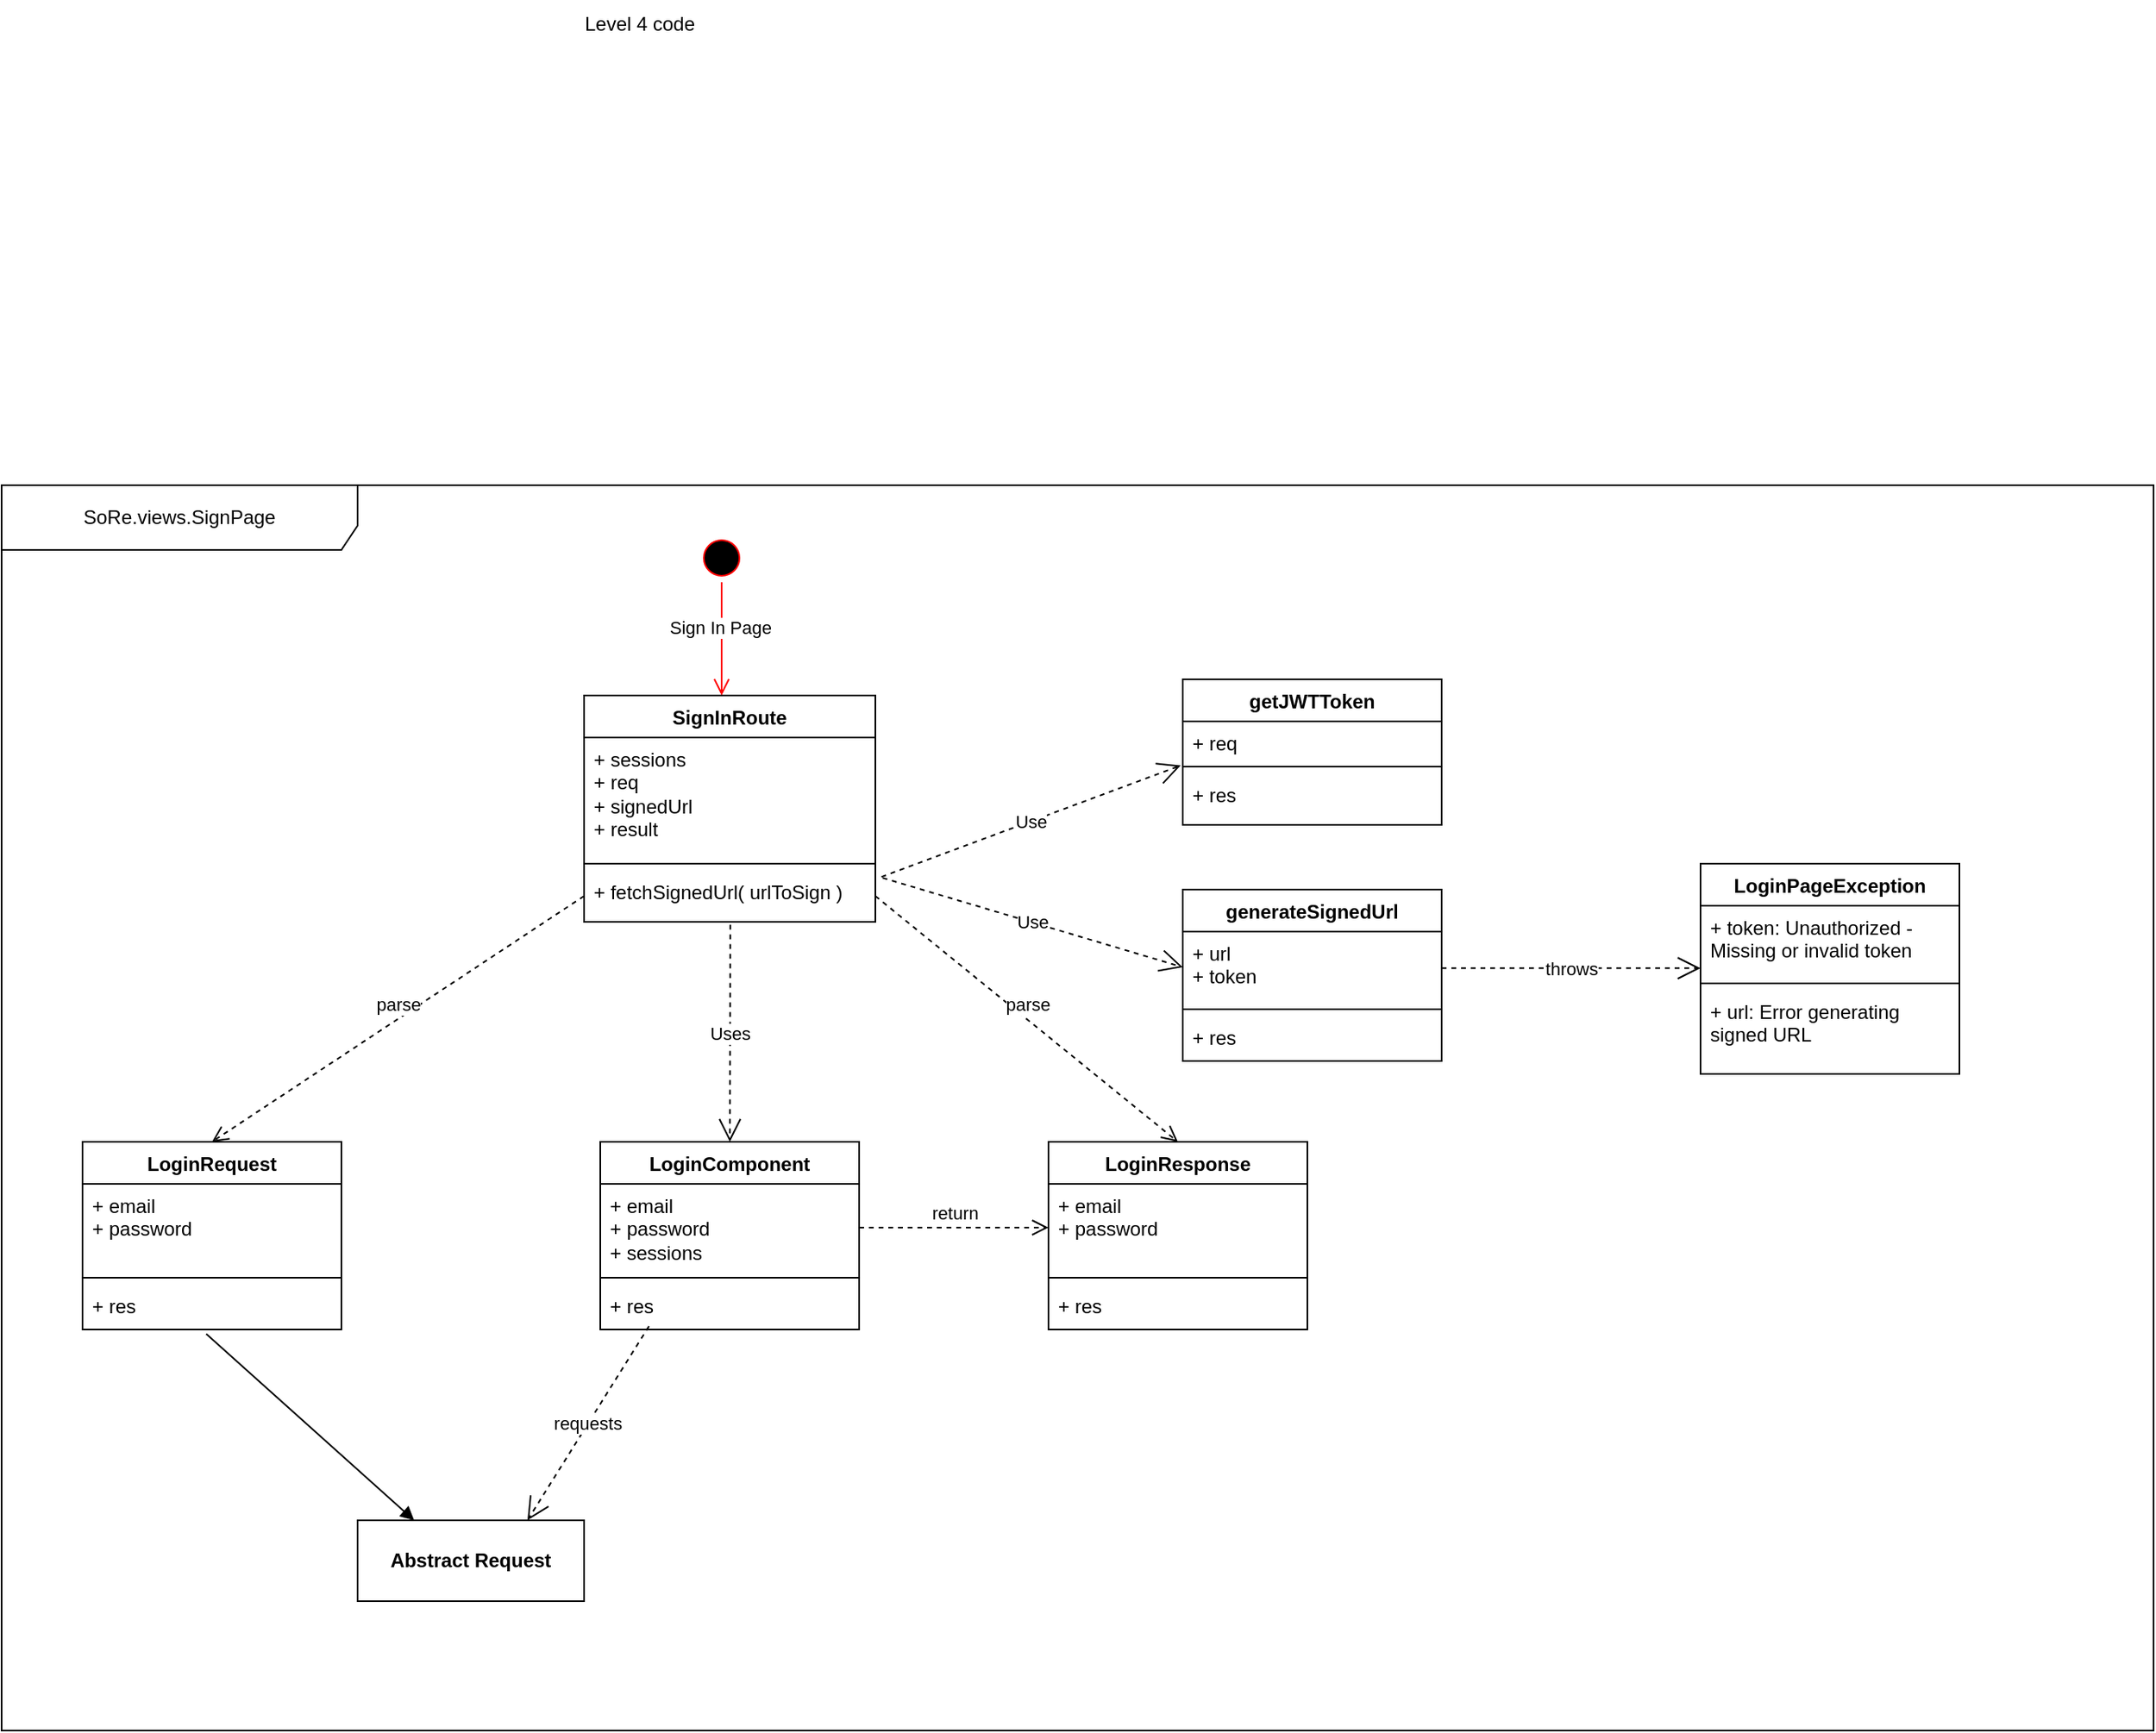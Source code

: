 <mxfile version="22.1.22" type="embed">
  <diagram name="Page-1" id="Login-Flow">
    <mxGraphModel dx="966" dy="1805" grid="1" gridSize="10" guides="1" tooltips="1" connect="1" arrows="1" fold="1" page="1" pageScale="1" pageWidth="827" pageHeight="1169" math="0" shadow="0">
      <root>
        <mxCell id="0" />
        <mxCell id="1" parent="0" />
        <mxCell id="arrow1" style="edgeStyle=orthogonalEdgeStyle;rounded=0;orthogonalLoop=1;jettySize=auto;html=1;" parent="1" edge="1">
          <mxGeometry relative="1" as="geometry" />
        </mxCell>
        <mxCell id="6" value="SoRe.views.SignPage" style="shape=umlFrame;whiteSpace=wrap;html=1;pointerEvents=0;width=220;height=40;" parent="1" vertex="1">
          <mxGeometry x="20" y="-850" width="1330" height="770" as="geometry" />
        </mxCell>
        <mxCell id="8" value="Level 4 code" style="text;html=1;align=center;verticalAlign=middle;resizable=0;points=[];autosize=1;strokeColor=none;fillColor=none;" parent="1" vertex="1">
          <mxGeometry x="369" y="-1150" width="90" height="30" as="geometry" />
        </mxCell>
        <mxCell id="9" value="" style="ellipse;html=1;shape=startState;fillColor=#000000;strokeColor=#ff0000;" parent="1" vertex="1">
          <mxGeometry x="450" y="-820" width="30" height="30" as="geometry" />
        </mxCell>
        <mxCell id="10" value="" style="edgeStyle=orthogonalEdgeStyle;html=1;verticalAlign=bottom;endArrow=open;endSize=8;strokeColor=#ff0000;rounded=0;" parent="1" source="9" edge="1">
          <mxGeometry relative="1" as="geometry">
            <mxPoint x="465" y="-720" as="targetPoint" />
          </mxGeometry>
        </mxCell>
        <mxCell id="11" value="Sign In Page" style="edgeLabel;html=1;align=center;verticalAlign=middle;resizable=0;points=[];" parent="10" vertex="1" connectable="0">
          <mxGeometry x="-0.226" y="-1" relative="1" as="geometry">
            <mxPoint as="offset" />
          </mxGeometry>
        </mxCell>
        <mxCell id="16" value="SignInRoute" style="swimlane;fontStyle=1;align=center;verticalAlign=top;childLayout=stackLayout;horizontal=1;startSize=26;horizontalStack=0;resizeParent=1;resizeParentMax=0;resizeLast=0;collapsible=1;marginBottom=0;whiteSpace=wrap;html=1;" parent="1" vertex="1">
          <mxGeometry x="380" y="-720" width="180" height="140" as="geometry" />
        </mxCell>
        <mxCell id="17" value="+ sessions&lt;br&gt;+ req&lt;br&gt;+&amp;nbsp;signedUrl&lt;br&gt;+ result" style="text;strokeColor=none;fillColor=none;align=left;verticalAlign=top;spacingLeft=4;spacingRight=4;overflow=hidden;rotatable=0;points=[[0,0.5],[1,0.5]];portConstraint=eastwest;whiteSpace=wrap;html=1;" parent="16" vertex="1">
          <mxGeometry y="26" width="180" height="74" as="geometry" />
        </mxCell>
        <mxCell id="18" value="" style="line;strokeWidth=1;fillColor=none;align=left;verticalAlign=middle;spacingTop=-1;spacingLeft=3;spacingRight=3;rotatable=0;labelPosition=right;points=[];portConstraint=eastwest;strokeColor=inherit;" parent="16" vertex="1">
          <mxGeometry y="100" width="180" height="8" as="geometry" />
        </mxCell>
        <mxCell id="19" value="+ fetchSignedUrl( urlToSign )" style="text;strokeColor=none;fillColor=none;align=left;verticalAlign=top;spacingLeft=4;spacingRight=4;overflow=hidden;rotatable=0;points=[[0,0.5],[1,0.5]];portConstraint=eastwest;whiteSpace=wrap;html=1;" parent="16" vertex="1">
          <mxGeometry y="108" width="180" height="32" as="geometry" />
        </mxCell>
        <mxCell id="20" value="getJWTToken" style="swimlane;fontStyle=1;align=center;verticalAlign=top;childLayout=stackLayout;horizontal=1;startSize=26;horizontalStack=0;resizeParent=1;resizeParentMax=0;resizeLast=0;collapsible=1;marginBottom=0;whiteSpace=wrap;html=1;" parent="1" vertex="1">
          <mxGeometry x="750" y="-730" width="160" height="90" as="geometry" />
        </mxCell>
        <mxCell id="21" value="+ req" style="text;strokeColor=none;fillColor=none;align=left;verticalAlign=top;spacingLeft=4;spacingRight=4;overflow=hidden;rotatable=0;points=[[0,0.5],[1,0.5]];portConstraint=eastwest;whiteSpace=wrap;html=1;" parent="20" vertex="1">
          <mxGeometry y="26" width="160" height="24" as="geometry" />
        </mxCell>
        <mxCell id="22" value="" style="line;strokeWidth=1;fillColor=none;align=left;verticalAlign=middle;spacingTop=-1;spacingLeft=3;spacingRight=3;rotatable=0;labelPosition=right;points=[];portConstraint=eastwest;strokeColor=inherit;" parent="20" vertex="1">
          <mxGeometry y="50" width="160" height="8" as="geometry" />
        </mxCell>
        <mxCell id="23" value="+ res" style="text;strokeColor=none;fillColor=none;align=left;verticalAlign=top;spacingLeft=4;spacingRight=4;overflow=hidden;rotatable=0;points=[[0,0.5],[1,0.5]];portConstraint=eastwest;whiteSpace=wrap;html=1;" parent="20" vertex="1">
          <mxGeometry y="58" width="160" height="32" as="geometry" />
        </mxCell>
        <mxCell id="30" value="Use" style="endArrow=open;endSize=12;dashed=1;html=1;rounded=0;exitX=1.021;exitY=0.13;exitDx=0;exitDy=0;exitPerimeter=0;entryX=-0.008;entryY=-0.147;entryDx=0;entryDy=0;entryPerimeter=0;" parent="1" source="19" target="23" edge="1">
          <mxGeometry width="160" relative="1" as="geometry">
            <mxPoint x="480" y="-490" as="sourcePoint" />
            <mxPoint x="640" y="-490" as="targetPoint" />
          </mxGeometry>
        </mxCell>
        <mxCell id="31" value="generateSignedUrl" style="swimlane;fontStyle=1;align=center;verticalAlign=top;childLayout=stackLayout;horizontal=1;startSize=26;horizontalStack=0;resizeParent=1;resizeParentMax=0;resizeLast=0;collapsible=1;marginBottom=0;whiteSpace=wrap;html=1;" parent="1" vertex="1">
          <mxGeometry x="750" y="-600" width="160" height="106" as="geometry" />
        </mxCell>
        <mxCell id="32" value="+ url&lt;br&gt;+ token" style="text;strokeColor=none;fillColor=none;align=left;verticalAlign=top;spacingLeft=4;spacingRight=4;overflow=hidden;rotatable=0;points=[[0,0.5],[1,0.5]];portConstraint=eastwest;whiteSpace=wrap;html=1;" parent="31" vertex="1">
          <mxGeometry y="26" width="160" height="44" as="geometry" />
        </mxCell>
        <mxCell id="33" value="" style="line;strokeWidth=1;fillColor=none;align=left;verticalAlign=middle;spacingTop=-1;spacingLeft=3;spacingRight=3;rotatable=0;labelPosition=right;points=[];portConstraint=eastwest;strokeColor=inherit;" parent="31" vertex="1">
          <mxGeometry y="70" width="160" height="8" as="geometry" />
        </mxCell>
        <mxCell id="34" value="+ res" style="text;strokeColor=none;fillColor=none;align=left;verticalAlign=top;spacingLeft=4;spacingRight=4;overflow=hidden;rotatable=0;points=[[0,0.5],[1,0.5]];portConstraint=eastwest;whiteSpace=wrap;html=1;" parent="31" vertex="1">
          <mxGeometry y="78" width="160" height="28" as="geometry" />
        </mxCell>
        <mxCell id="35" value="Use" style="endArrow=open;endSize=12;dashed=1;html=1;rounded=0;exitX=1.025;exitY=0.15;exitDx=0;exitDy=0;exitPerimeter=0;entryX=0;entryY=0.5;entryDx=0;entryDy=0;" parent="1" source="19" target="32" edge="1">
          <mxGeometry width="160" relative="1" as="geometry">
            <mxPoint x="553" y="-607" as="sourcePoint" />
            <mxPoint x="759" y="-667" as="targetPoint" />
          </mxGeometry>
        </mxCell>
        <mxCell id="37" value="throws" style="endArrow=open;endSize=12;dashed=1;html=1;rounded=0;" parent="1" edge="1">
          <mxGeometry width="160" relative="1" as="geometry">
            <mxPoint x="910" y="-551.38" as="sourcePoint" />
            <mxPoint x="1070" y="-551.38" as="targetPoint" />
          </mxGeometry>
        </mxCell>
        <mxCell id="38" value="LoginPageException" style="swimlane;fontStyle=1;align=center;verticalAlign=top;childLayout=stackLayout;horizontal=1;startSize=26;horizontalStack=0;resizeParent=1;resizeParentMax=0;resizeLast=0;collapsible=1;marginBottom=0;whiteSpace=wrap;html=1;" parent="1" vertex="1">
          <mxGeometry x="1070" y="-616" width="160" height="130" as="geometry" />
        </mxCell>
        <mxCell id="39" value="+ token:&amp;nbsp;Unauthorized - Missing or invalid token" style="text;strokeColor=none;fillColor=none;align=left;verticalAlign=top;spacingLeft=4;spacingRight=4;overflow=hidden;rotatable=0;points=[[0,0.5],[1,0.5]];portConstraint=eastwest;whiteSpace=wrap;html=1;" parent="38" vertex="1">
          <mxGeometry y="26" width="160" height="44" as="geometry" />
        </mxCell>
        <mxCell id="40" value="" style="line;strokeWidth=1;fillColor=none;align=left;verticalAlign=middle;spacingTop=-1;spacingLeft=3;spacingRight=3;rotatable=0;labelPosition=right;points=[];portConstraint=eastwest;strokeColor=inherit;" parent="38" vertex="1">
          <mxGeometry y="70" width="160" height="8" as="geometry" />
        </mxCell>
        <mxCell id="41" value="+ url:&amp;nbsp;Error generating signed URL" style="text;strokeColor=none;fillColor=none;align=left;verticalAlign=top;spacingLeft=4;spacingRight=4;overflow=hidden;rotatable=0;points=[[0,0.5],[1,0.5]];portConstraint=eastwest;whiteSpace=wrap;html=1;" parent="38" vertex="1">
          <mxGeometry y="78" width="160" height="52" as="geometry" />
        </mxCell>
        <mxCell id="42" value="parse" style="html=1;verticalAlign=bottom;endArrow=open;dashed=1;endSize=8;curved=0;rounded=0;exitX=0;exitY=0.5;exitDx=0;exitDy=0;entryX=0.5;entryY=0;entryDx=0;entryDy=0;" parent="1" source="19" target="48" edge="1">
          <mxGeometry relative="1" as="geometry">
            <mxPoint x="440" y="-400" as="sourcePoint" />
            <mxPoint x="408.96" y="-378.6" as="targetPoint" />
          </mxGeometry>
        </mxCell>
        <mxCell id="48" value="LoginRequest" style="swimlane;fontStyle=1;align=center;verticalAlign=top;childLayout=stackLayout;horizontal=1;startSize=26;horizontalStack=0;resizeParent=1;resizeParentMax=0;resizeLast=0;collapsible=1;marginBottom=0;whiteSpace=wrap;html=1;" parent="1" vertex="1">
          <mxGeometry x="70" y="-444" width="160" height="116" as="geometry" />
        </mxCell>
        <mxCell id="49" value="+ email&lt;br&gt;+ password" style="text;strokeColor=none;fillColor=none;align=left;verticalAlign=top;spacingLeft=4;spacingRight=4;overflow=hidden;rotatable=0;points=[[0,0.5],[1,0.5]];portConstraint=eastwest;whiteSpace=wrap;html=1;" parent="48" vertex="1">
          <mxGeometry y="26" width="160" height="54" as="geometry" />
        </mxCell>
        <mxCell id="50" value="" style="line;strokeWidth=1;fillColor=none;align=left;verticalAlign=middle;spacingTop=-1;spacingLeft=3;spacingRight=3;rotatable=0;labelPosition=right;points=[];portConstraint=eastwest;strokeColor=inherit;" parent="48" vertex="1">
          <mxGeometry y="80" width="160" height="8" as="geometry" />
        </mxCell>
        <mxCell id="51" value="+ res" style="text;strokeColor=none;fillColor=none;align=left;verticalAlign=top;spacingLeft=4;spacingRight=4;overflow=hidden;rotatable=0;points=[[0,0.5],[1,0.5]];portConstraint=eastwest;whiteSpace=wrap;html=1;" parent="48" vertex="1">
          <mxGeometry y="88" width="160" height="28" as="geometry" />
        </mxCell>
        <mxCell id="54" value="LoginResponse" style="swimlane;fontStyle=1;align=center;verticalAlign=top;childLayout=stackLayout;horizontal=1;startSize=26;horizontalStack=0;resizeParent=1;resizeParentMax=0;resizeLast=0;collapsible=1;marginBottom=0;whiteSpace=wrap;html=1;" vertex="1" parent="1">
          <mxGeometry x="667" y="-444" width="160" height="116" as="geometry" />
        </mxCell>
        <mxCell id="55" value="+ email&lt;br&gt;+ password" style="text;strokeColor=none;fillColor=none;align=left;verticalAlign=top;spacingLeft=4;spacingRight=4;overflow=hidden;rotatable=0;points=[[0,0.5],[1,0.5]];portConstraint=eastwest;whiteSpace=wrap;html=1;" vertex="1" parent="54">
          <mxGeometry y="26" width="160" height="54" as="geometry" />
        </mxCell>
        <mxCell id="56" value="" style="line;strokeWidth=1;fillColor=none;align=left;verticalAlign=middle;spacingTop=-1;spacingLeft=3;spacingRight=3;rotatable=0;labelPosition=right;points=[];portConstraint=eastwest;strokeColor=inherit;" vertex="1" parent="54">
          <mxGeometry y="80" width="160" height="8" as="geometry" />
        </mxCell>
        <mxCell id="57" value="+ res" style="text;strokeColor=none;fillColor=none;align=left;verticalAlign=top;spacingLeft=4;spacingRight=4;overflow=hidden;rotatable=0;points=[[0,0.5],[1,0.5]];portConstraint=eastwest;whiteSpace=wrap;html=1;" vertex="1" parent="54">
          <mxGeometry y="88" width="160" height="28" as="geometry" />
        </mxCell>
        <mxCell id="58" value="LoginComponent" style="swimlane;fontStyle=1;align=center;verticalAlign=top;childLayout=stackLayout;horizontal=1;startSize=26;horizontalStack=0;resizeParent=1;resizeParentMax=0;resizeLast=0;collapsible=1;marginBottom=0;whiteSpace=wrap;html=1;" vertex="1" parent="1">
          <mxGeometry x="390" y="-444" width="160" height="116" as="geometry" />
        </mxCell>
        <mxCell id="59" value="+ email&lt;br&gt;+ password&lt;br&gt;+ sessions" style="text;strokeColor=none;fillColor=none;align=left;verticalAlign=top;spacingLeft=4;spacingRight=4;overflow=hidden;rotatable=0;points=[[0,0.5],[1,0.5]];portConstraint=eastwest;whiteSpace=wrap;html=1;" vertex="1" parent="58">
          <mxGeometry y="26" width="160" height="54" as="geometry" />
        </mxCell>
        <mxCell id="60" value="" style="line;strokeWidth=1;fillColor=none;align=left;verticalAlign=middle;spacingTop=-1;spacingLeft=3;spacingRight=3;rotatable=0;labelPosition=right;points=[];portConstraint=eastwest;strokeColor=inherit;" vertex="1" parent="58">
          <mxGeometry y="80" width="160" height="8" as="geometry" />
        </mxCell>
        <mxCell id="61" value="+ res" style="text;strokeColor=none;fillColor=none;align=left;verticalAlign=top;spacingLeft=4;spacingRight=4;overflow=hidden;rotatable=0;points=[[0,0.5],[1,0.5]];portConstraint=eastwest;whiteSpace=wrap;html=1;" vertex="1" parent="58">
          <mxGeometry y="88" width="160" height="28" as="geometry" />
        </mxCell>
        <mxCell id="62" value="Uses" style="endArrow=open;endSize=12;dashed=1;html=1;rounded=0;exitX=0.502;exitY=1.056;exitDx=0;exitDy=0;exitPerimeter=0;" edge="1" parent="1" source="19" target="58">
          <mxGeometry width="160" relative="1" as="geometry">
            <mxPoint x="310" y="-500" as="sourcePoint" />
            <mxPoint x="470" y="-500" as="targetPoint" />
          </mxGeometry>
        </mxCell>
        <mxCell id="63" value="parse" style="html=1;verticalAlign=bottom;endArrow=open;dashed=1;endSize=8;curved=0;rounded=0;exitX=1;exitY=0.5;exitDx=0;exitDy=0;entryX=0.5;entryY=0;entryDx=0;entryDy=0;" edge="1" parent="1" source="19" target="54">
          <mxGeometry relative="1" as="geometry">
            <mxPoint x="390" y="-586" as="sourcePoint" />
            <mxPoint x="160" y="-434" as="targetPoint" />
          </mxGeometry>
        </mxCell>
        <mxCell id="64" value="&lt;p style=&quot;margin:0px;margin-top:4px;text-align:center;&quot;&gt;&lt;br&gt;&lt;b&gt;Abstract Request&lt;/b&gt;&lt;/p&gt;" style="verticalAlign=top;align=left;overflow=fill;fontSize=12;fontFamily=Helvetica;html=1;whiteSpace=wrap;" vertex="1" parent="1">
          <mxGeometry x="240" y="-210" width="140" height="50" as="geometry" />
        </mxCell>
        <mxCell id="66" value="" style="html=1;verticalAlign=bottom;endArrow=block;curved=0;rounded=0;exitX=0.478;exitY=1.1;exitDx=0;exitDy=0;exitPerimeter=0;entryX=0.25;entryY=0;entryDx=0;entryDy=0;" edge="1" parent="1" source="51" target="64">
          <mxGeometry width="80" relative="1" as="geometry">
            <mxPoint x="290" y="-350" as="sourcePoint" />
            <mxPoint x="370" y="-350" as="targetPoint" />
          </mxGeometry>
        </mxCell>
        <mxCell id="68" value="requests" style="endArrow=open;endSize=12;dashed=1;html=1;rounded=0;exitX=0.188;exitY=0.929;exitDx=0;exitDy=0;exitPerimeter=0;entryX=0.75;entryY=0;entryDx=0;entryDy=0;" edge="1" parent="1" source="61" target="64">
          <mxGeometry width="160" relative="1" as="geometry">
            <mxPoint x="420" y="-350" as="sourcePoint" />
            <mxPoint x="580" y="-350" as="targetPoint" />
          </mxGeometry>
        </mxCell>
        <mxCell id="70" value="return" style="html=1;verticalAlign=bottom;endArrow=open;dashed=1;endSize=8;curved=0;rounded=0;entryX=0;entryY=0.5;entryDx=0;entryDy=0;exitX=1;exitY=0.5;exitDx=0;exitDy=0;" edge="1" parent="1" source="59" target="55">
          <mxGeometry relative="1" as="geometry">
            <mxPoint x="540" y="-350" as="sourcePoint" />
            <mxPoint x="460" y="-350" as="targetPoint" />
          </mxGeometry>
        </mxCell>
      </root>
    </mxGraphModel>
  </diagram>
</mxfile>
